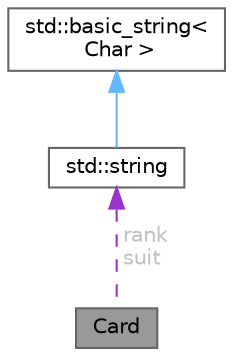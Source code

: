 digraph "Card"
{
 // INTERACTIVE_SVG=YES
 // LATEX_PDF_SIZE
  bgcolor="transparent";
  edge [fontname=Helvetica,fontsize=10,labelfontname=Helvetica,labelfontsize=10];
  node [fontname=Helvetica,fontsize=10,shape=box,height=0.2,width=0.4];
  Node1 [id="Node000001",label="Card",height=0.2,width=0.4,color="gray40", fillcolor="grey60", style="filled", fontcolor="black",tooltip="Represents a single card in a deck of cards. Each card has a suit and a rank."];
  Node2 -> Node1 [id="edge1_Node000001_Node000002",dir="back",color="darkorchid3",style="dashed",tooltip=" ",label=" rank\nsuit",fontcolor="grey" ];
  Node2 [id="Node000002",label="std::string",height=0.2,width=0.4,color="gray40", fillcolor="white", style="filled",tooltip=" "];
  Node3 -> Node2 [id="edge2_Node000002_Node000003",dir="back",color="steelblue1",style="solid",tooltip=" "];
  Node3 [id="Node000003",label="std::basic_string\<\l Char \>",height=0.2,width=0.4,color="gray40", fillcolor="white", style="filled",tooltip=" "];
}
